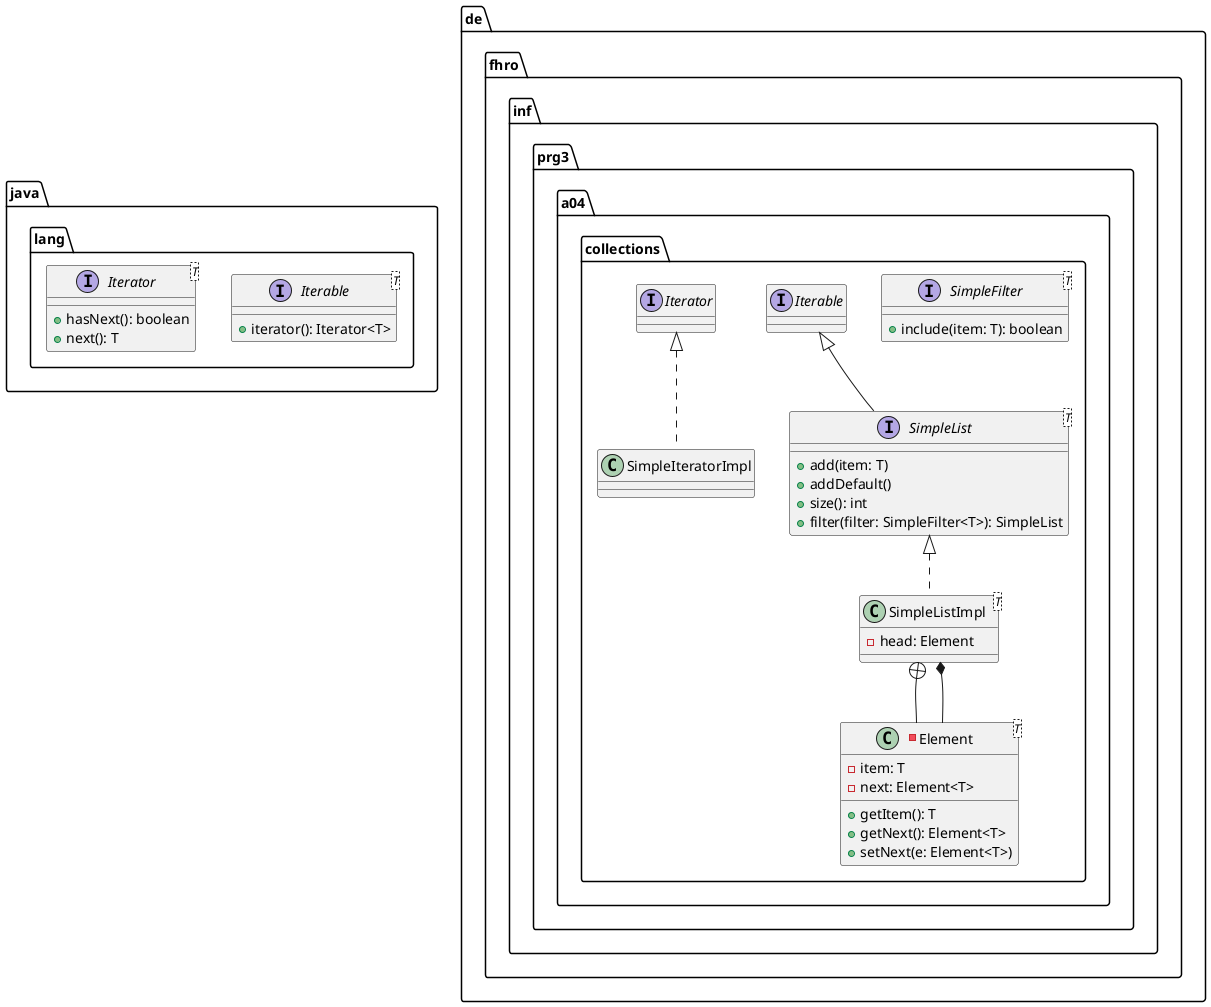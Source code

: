 @startuml
package java.lang {
    
    interface Iterable<T> {
        +iterator(): Iterator<T>
    }

    interface Iterator<T> {
        +hasNext(): boolean
        +next(): T
    }
}

package de.fhro.inf.prg3.a04.collections {
        interface SimpleFilter<T> {
            +include(item: T): boolean
        }

        interface SimpleList<T> extends Iterable {
            +add(item: T)
            +addDefault()
            +size(): int
            +filter(filter: SimpleFilter<T>): SimpleList
        }

        class SimpleListImpl<T> implements SimpleList {
           -head: Element
        }

        class SimpleIteratorImpl implements Iterator {
        }

        -class Element<T> {
            -item: T
            -next: Element<T>
    
            +getItem(): T
            +getNext(): Element<T>
            +setNext(e: Element<T>)
        }

        SimpleListImpl +-- Element
        Element --* SimpleListImpl
    }
@enduml
